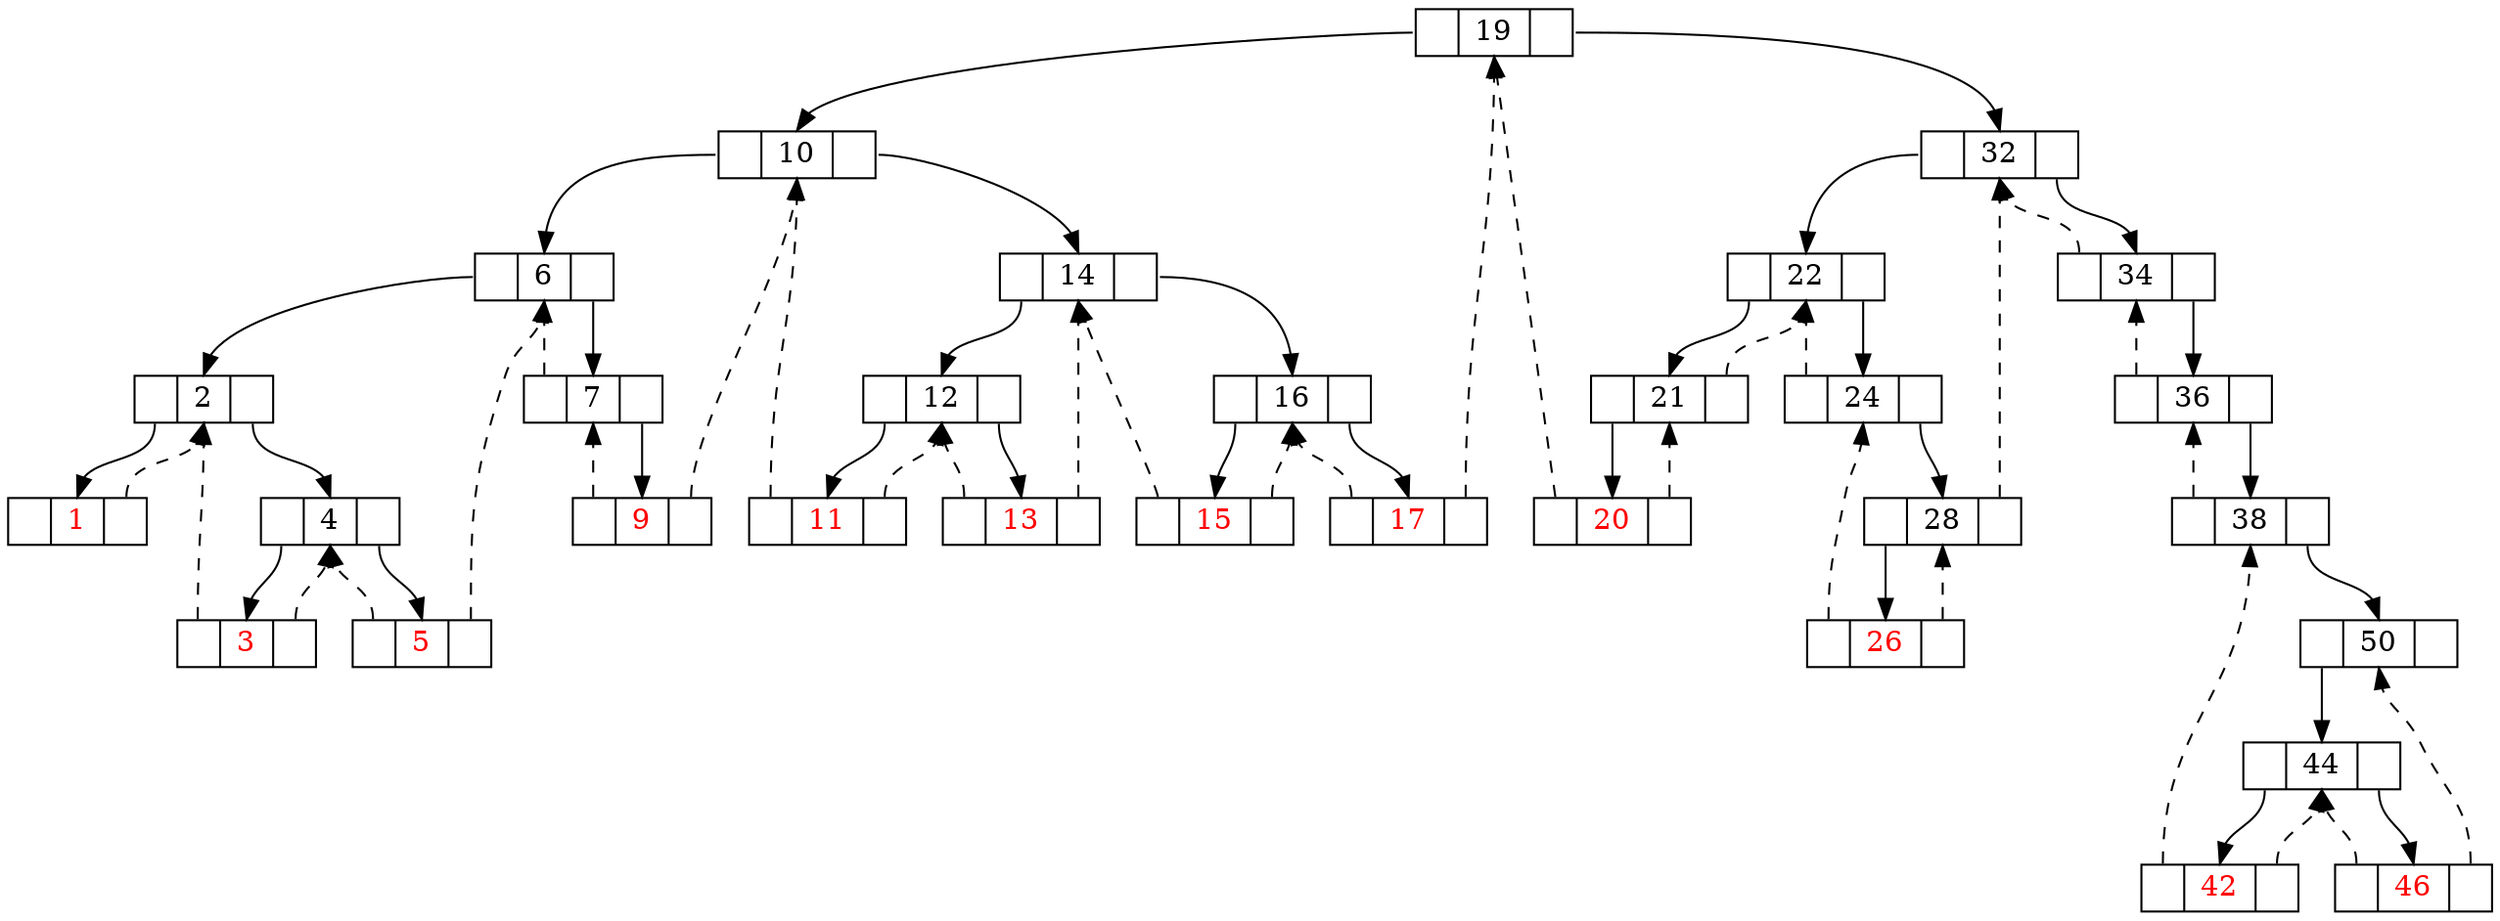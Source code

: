 digraph G {
node [shape = record, height = .1, color = "black"];
19[label = "<L> |<D> 19|<R> "];
10[label = "<L> |<D> 10|<R> "];
32[label = "<L> |<D> 32|<R> "];
6[label = "<L> |<D> 6|<R> "];
14[label = "<L> |<D> 14|<R> "];
22[label = "<L> |<D> 22|<R> "];
34[label = "<L> |<D> 34|<R> "];
2[label = "<L> |<D> 2|<R> "];
7[label = "<L> |<D> 7|<R> "];
12[label = "<L> |<D> 12|<R> "];
16[label = "<L> |<D> 16|<R> "];
21[label = "<L> |<D> 21|<R> "];
24[label = "<L> |<D> 24|<R> "];
36[label = "<L> |<D> 36|<R> "];
1[label = "<L> |<D> 1|<R> ",fontcolor="red"];
4[label = "<L> |<D> 4|<R> "];
9[label = "<L> |<D> 9|<R> ",fontcolor="red"];
11[label = "<L> |<D> 11|<R> ",fontcolor="red"];
13[label = "<L> |<D> 13|<R> ",fontcolor="red"];
15[label = "<L> |<D> 15|<R> ",fontcolor="red"];
17[label = "<L> |<D> 17|<R> ",fontcolor="red"];
20[label = "<L> |<D> 20|<R> ",fontcolor="red"];
28[label = "<L> |<D> 28|<R> "];
38[label = "<L> |<D> 38|<R> "];
3[label = "<L> |<D> 3|<R> ",fontcolor="red"];
5[label = "<L> |<D> 5|<R> ",fontcolor="red"];
26[label = "<L> |<D> 26|<R> ",fontcolor="red"];
50[label = "<L> |<D> 50|<R> "];
44[label = "<L> |<D> 44|<R> "];
42[label = "<L> |<D> 42|<R> ",fontcolor="red"];
46[label = "<L> |<D> 46|<R> ",fontcolor="red"];
"19":L -> "10":D;
"19":R -> "32":D;
"10":L -> "6":D;
"10":R -> "14":D;
"32":L -> "22":D;
"32":R -> "34":D;
"6":L -> "2":D;
"6":R -> "7":D;
"14":L -> "12":D;
"14":R -> "16":D;
"22":L -> "21":D;
"22":R -> "24":D;
"34":L -> "32":D[style=dashed];
"34":R -> "36":D;
"2":L -> "1":D;
"2":R -> "4":D;
"7":L -> "6":D[style=dashed];
"7":R -> "9":D;
"12":L -> "11":D;
"12":R -> "13":D;
"16":L -> "15":D;
"16":R -> "17":D;
"21":L -> "20":D;
"21":R -> "22":D[style=dashed];
"24":L -> "22":D[style=dashed];
"24":R -> "28":D;
"36":L -> "34":D[style=dashed];
"36":R -> "38":D;
"1":R -> "2":D[style=dashed];
"4":L -> "3":D;
"4":R -> "5":D;
"9":L -> "7":D[style=dashed];
"9":R -> "10":D[style=dashed];
"11":L -> "10":D[style=dashed];
"11":R -> "12":D[style=dashed];
"13":L -> "12":D[style=dashed];
"13":R -> "14":D[style=dashed];
"15":L -> "14":D[style=dashed];
"15":R -> "16":D[style=dashed];
"17":L -> "16":D[style=dashed];
"17":R -> "19":D[style=dashed];
"20":L -> "19":D[style=dashed];
"20":R -> "21":D[style=dashed];
"28":L -> "26":D;
"28":R -> "32":D[style=dashed];
"38":L -> "36":D[style=dashed];
"38":R -> "50":D;
"3":L -> "2":D[style=dashed];
"3":R -> "4":D[style=dashed];
"5":L -> "4":D[style=dashed];
"5":R -> "6":D[style=dashed];
"26":L -> "24":D[style=dashed];
"26":R -> "28":D[style=dashed];
"50":L -> "44":D;
"44":L -> "42":D;
"44":R -> "46":D;
"42":L -> "38":D[style=dashed];
"42":R -> "44":D[style=dashed];
"46":L -> "44":D[style=dashed];
"46":R -> "50":D[style=dashed];
}
